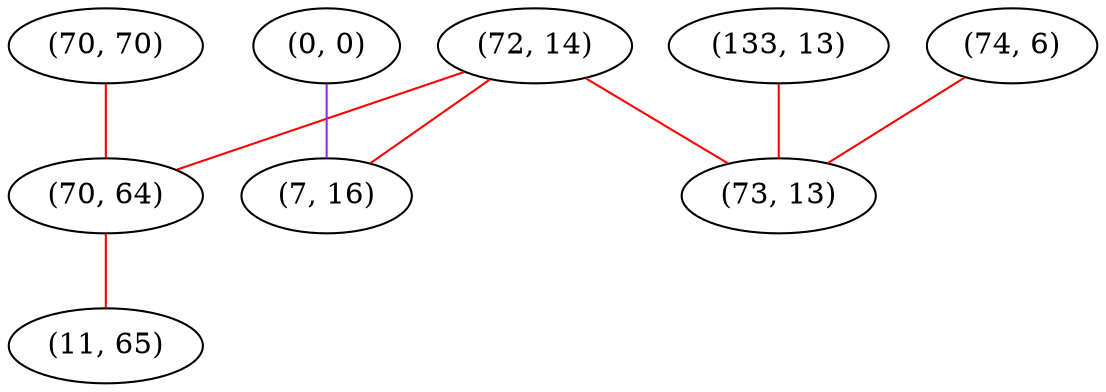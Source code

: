 graph "" {
"(72, 14)";
"(0, 0)";
"(70, 70)";
"(74, 6)";
"(70, 64)";
"(133, 13)";
"(11, 65)";
"(7, 16)";
"(73, 13)";
"(72, 14)" -- "(73, 13)"  [color=red, key=0, weight=1];
"(72, 14)" -- "(7, 16)"  [color=red, key=0, weight=1];
"(72, 14)" -- "(70, 64)"  [color=red, key=0, weight=1];
"(0, 0)" -- "(7, 16)"  [color=purple, key=0, weight=4];
"(70, 70)" -- "(70, 64)"  [color=red, key=0, weight=1];
"(74, 6)" -- "(73, 13)"  [color=red, key=0, weight=1];
"(70, 64)" -- "(11, 65)"  [color=red, key=0, weight=1];
"(133, 13)" -- "(73, 13)"  [color=red, key=0, weight=1];
}
